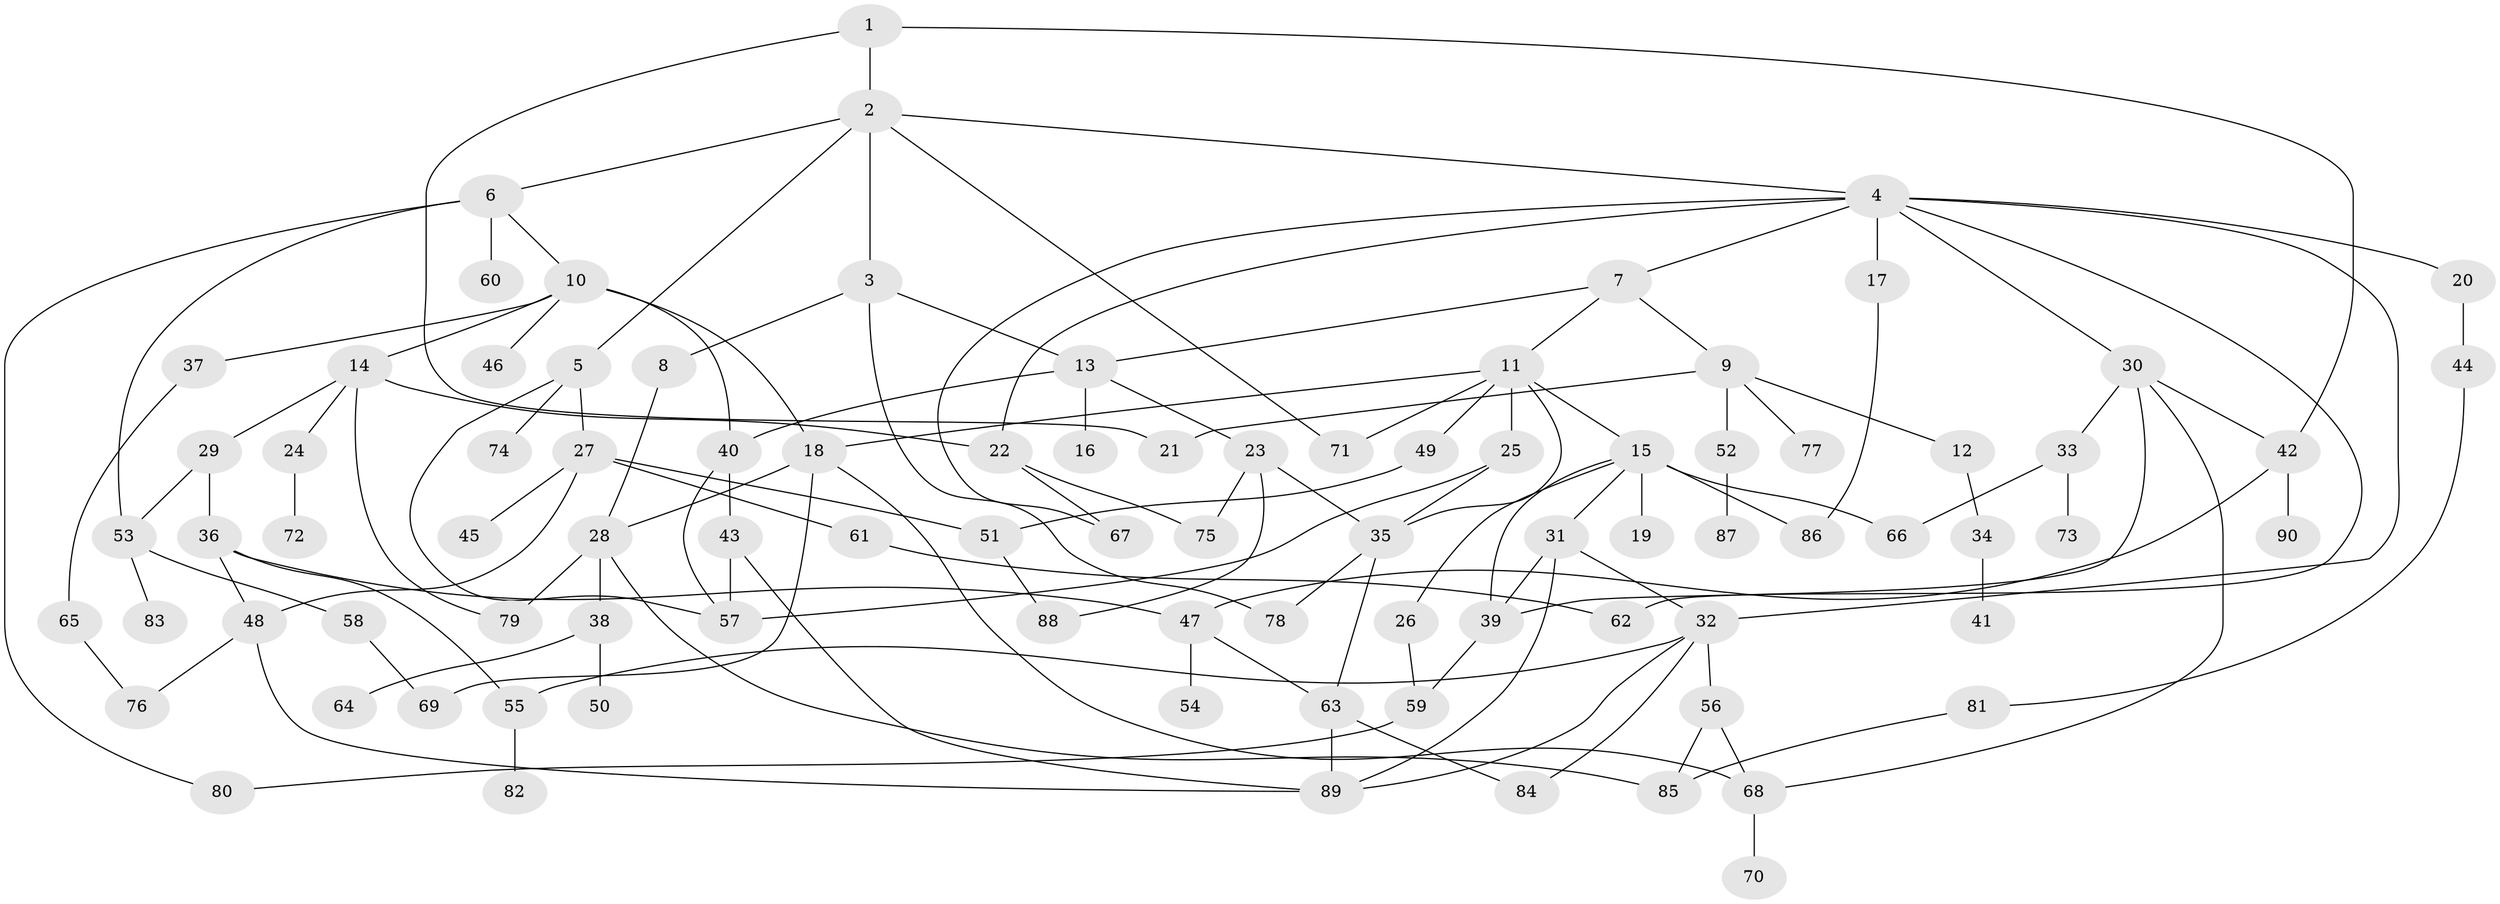 // Generated by graph-tools (version 1.1) at 2025/42/03/09/25 04:42:32]
// undirected, 90 vertices, 132 edges
graph export_dot {
graph [start="1"]
  node [color=gray90,style=filled];
  1;
  2;
  3;
  4;
  5;
  6;
  7;
  8;
  9;
  10;
  11;
  12;
  13;
  14;
  15;
  16;
  17;
  18;
  19;
  20;
  21;
  22;
  23;
  24;
  25;
  26;
  27;
  28;
  29;
  30;
  31;
  32;
  33;
  34;
  35;
  36;
  37;
  38;
  39;
  40;
  41;
  42;
  43;
  44;
  45;
  46;
  47;
  48;
  49;
  50;
  51;
  52;
  53;
  54;
  55;
  56;
  57;
  58;
  59;
  60;
  61;
  62;
  63;
  64;
  65;
  66;
  67;
  68;
  69;
  70;
  71;
  72;
  73;
  74;
  75;
  76;
  77;
  78;
  79;
  80;
  81;
  82;
  83;
  84;
  85;
  86;
  87;
  88;
  89;
  90;
  1 -- 2;
  1 -- 42;
  1 -- 21;
  2 -- 3;
  2 -- 4;
  2 -- 5;
  2 -- 6;
  2 -- 71;
  3 -- 8;
  3 -- 78;
  3 -- 13;
  4 -- 7;
  4 -- 17;
  4 -- 20;
  4 -- 30;
  4 -- 32;
  4 -- 67;
  4 -- 22;
  4 -- 62;
  5 -- 27;
  5 -- 74;
  5 -- 57;
  6 -- 10;
  6 -- 60;
  6 -- 80;
  6 -- 53;
  7 -- 9;
  7 -- 11;
  7 -- 13;
  8 -- 28;
  9 -- 12;
  9 -- 21;
  9 -- 52;
  9 -- 77;
  10 -- 14;
  10 -- 18;
  10 -- 37;
  10 -- 40;
  10 -- 46;
  11 -- 15;
  11 -- 25;
  11 -- 49;
  11 -- 71;
  11 -- 18;
  11 -- 35;
  12 -- 34;
  13 -- 16;
  13 -- 23;
  13 -- 40;
  14 -- 22;
  14 -- 24;
  14 -- 29;
  14 -- 79;
  15 -- 19;
  15 -- 26;
  15 -- 31;
  15 -- 86;
  15 -- 39;
  15 -- 66;
  17 -- 86;
  18 -- 28;
  18 -- 69;
  18 -- 68;
  20 -- 44;
  22 -- 75;
  22 -- 67;
  23 -- 88;
  23 -- 75;
  23 -- 35;
  24 -- 72;
  25 -- 35;
  25 -- 57;
  26 -- 59;
  27 -- 45;
  27 -- 51;
  27 -- 61;
  27 -- 48;
  28 -- 38;
  28 -- 79;
  28 -- 85;
  29 -- 36;
  29 -- 53;
  30 -- 33;
  30 -- 39;
  30 -- 68;
  30 -- 42;
  31 -- 39;
  31 -- 32;
  31 -- 89;
  32 -- 56;
  32 -- 84;
  32 -- 89;
  32 -- 55;
  33 -- 66;
  33 -- 73;
  34 -- 41;
  35 -- 78;
  35 -- 63;
  36 -- 47;
  36 -- 48;
  36 -- 55;
  37 -- 65;
  38 -- 50;
  38 -- 64;
  39 -- 59;
  40 -- 43;
  40 -- 57;
  42 -- 90;
  42 -- 47;
  43 -- 89;
  43 -- 57;
  44 -- 81;
  47 -- 54;
  47 -- 63;
  48 -- 76;
  48 -- 89;
  49 -- 51;
  51 -- 88;
  52 -- 87;
  53 -- 58;
  53 -- 83;
  55 -- 82;
  56 -- 68;
  56 -- 85;
  58 -- 69;
  59 -- 80;
  61 -- 62;
  63 -- 89;
  63 -- 84;
  65 -- 76;
  68 -- 70;
  81 -- 85;
}

